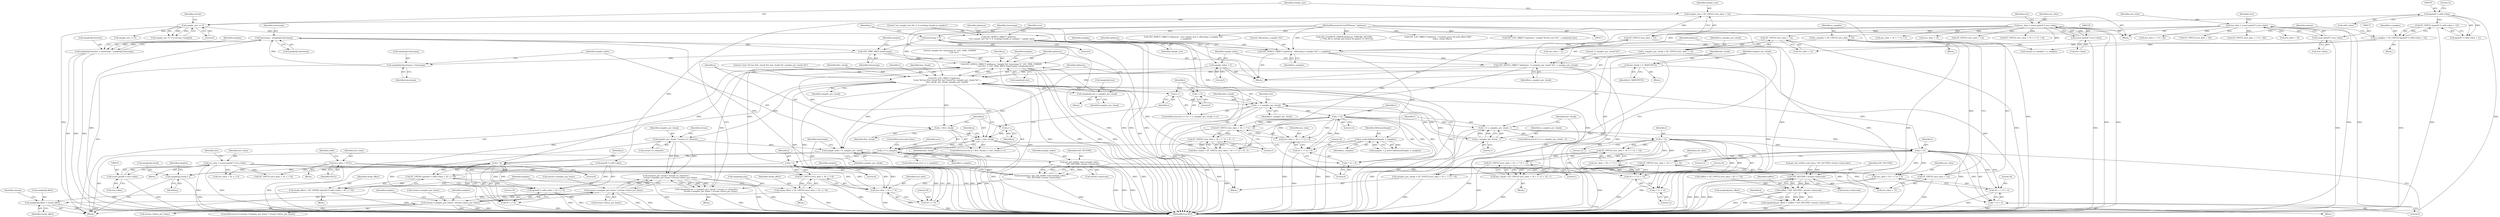 digraph "0_gstreamer_bdc20b9baf13564d9a061343416395f8f9a92b53@array" {
"1000944" [label="(Call,timestamp - samples[j].timestamp)"];
"1000930" [label="(Call,timestamp = gst_util_uint64_scale (sample_index,\n            GST_SECOND, stream->timescale))"];
"1000932" [label="(Call,gst_util_uint64_scale (sample_index,\n            GST_SECOND, stream->timescale))"];
"1000927" [label="(Call,sample_index += samples_per_chunk)"];
"1000888" [label="(Call,samples_per_chunk * stream->n_channels)"];
"1000806" [label="(Call,GST_LOG_OBJECT (qtdemux,\n          \"entry %d has first_chunk %d, last_chunk %d, samples_per_chunk %d\", i,\n          first_chunk, last_chunk, samples_per_chunk))"];
"1000731" [label="(Call,GST_DEBUG_OBJECT (qtdemux, \"n_samples_per_chunk %d\", n_samples_per_chunk))"];
"1000711" [label="(Call,GST_DEBUG_OBJECT (qtdemux, \"allocating n_samples %d\", n_samples))"];
"1000681" [label="(Call,GST_DEBUG_OBJECT (qtdemux,\n        \"stsz sample_size %d != 0, treating chunks as samples\", sample_size))"];
"1000118" [label="(MethodParameterIn,GstQTDemux * qtdemux)"];
"1000226" [label="(Call,sample_size == 0)"];
"1000218" [label="(Call,sample_size = QT_UINT32 (stsz_data + 12))"];
"1000220" [label="(Call,QT_UINT32 (stsz_data + 12))"];
"1000168" [label="(Call,stsz_data = (const guint8 *) stsz->data)"];
"1000170" [label="(Call,(const guint8 *) stsz->data)"];
"1000696" [label="(Call,n_samples = QT_UINT32 ((guint8 *) co64->data + 12))"];
"1000698" [label="(Call,QT_UINT32 ((guint8 *) co64->data + 12))"];
"1000700" [label="(Call,(guint8 *) co64->data)"];
"1000688" [label="(Call,n_samples = QT_UINT32 (stco_data + 12))"];
"1000690" [label="(Call,QT_UINT32 (stco_data + 12))"];
"1000188" [label="(Call,stco_data = (const guint8 *) stco->data)"];
"1000190" [label="(Call,(const guint8 *) stco->data)"];
"1000197" [label="(Call,stco_data = NULL)"];
"1000725" [label="(Call,n_samples_per_chunk = QT_UINT32 (stsc_data + 12))"];
"1000727" [label="(Call,QT_UINT32 (stsc_data + 12))"];
"1000153" [label="(Call,stsc_data = (const guint8 *) stsc->data)"];
"1000155" [label="(Call,(const guint8 *) stsc->data)"];
"1000909" [label="(Call,GST_DEBUG_OBJECT (qtdemux, \"sample %d: timestamp %\" GST_TIME_FORMAT\n            \", size %u\", j, GST_TIME_ARGS (timestamp), samples[j].size))"];
"1000855" [label="(Call,j * 8)"];
"1000825" [label="(Call,j >= n_samples)"];
"1000817" [label="(Call,j < last_chunk)"];
"1000814" [label="(Call,j = first_chunk)"];
"1000820" [label="(Call,j++)"];
"1000717" [label="(Call,g_new0 (QtDemuxSample, n_samples))"];
"1000839" [label="(Call,j * 4)"];
"1000913" [label="(Call,GST_TIME_ARGS (timestamp))"];
"1000738" [label="(Call,timestamp = 0)"];
"1000944" [label="(Call,timestamp - samples[j].timestamp)"];
"1000920" [label="(Call,samples[j].timestamp = timestamp)"];
"1000881" [label="(Call,samples[j].size = (samples_per_chunk * stream->n_channels) /\n              stream->samples_per_frame * stream->bytes_per_frame)"];
"1000887" [label="(Call,(samples_per_chunk * stream->n_channels) /\n              stream->samples_per_frame * stream->bytes_per_frame)"];
"1000893" [label="(Call,stream->samples_per_frame * stream->bytes_per_frame)"];
"1000873" [label="(Call,stream->samples_per_frame * stream->bytes_per_frame)"];
"1000902" [label="(Call,samples[j].size = samples_per_chunk)"];
"1000802" [label="(Call,i * 12)"];
"1000789" [label="(Call,i * 12)"];
"1000769" [label="(Call,i == n_samples_per_chunk - 1)"];
"1000763" [label="(Call,i * 12)"];
"1000745" [label="(Call,i < n_samples_per_chunk)"];
"1000748" [label="(Call,i++)"];
"1000742" [label="(Call,i = 0)"];
"1000771" [label="(Call,n_samples_per_chunk - 1)"];
"1000754" [label="(Call,first_chunk = QT_UINT32 (stsc_data + 16 + i * 12 + 0) - 1)"];
"1000756" [label="(Call,QT_UINT32 (stsc_data + 16 + i * 12 + 0) - 1)"];
"1000757" [label="(Call,QT_UINT32 (stsc_data + 16 + i * 12 + 0))"];
"1000780" [label="(Call,last_chunk = QT_UINT32 (stsc_data + 16 + i * 12 + 12) - 1)"];
"1000782" [label="(Call,QT_UINT32 (stsc_data + 16 + i * 12 + 12) - 1)"];
"1000783" [label="(Call,QT_UINT32 (stsc_data + 16 + i * 12 + 12))"];
"1000775" [label="(Call,last_chunk = G_MAXUINT32)"];
"1000794" [label="(Call,samples_per_chunk = QT_UINT32 (stsc_data + 16 + i * 12 + 4))"];
"1000796" [label="(Call,QT_UINT32 (stsc_data + 16 + i * 12 + 4))"];
"1000735" [label="(Call,sample_index = 0)"];
"1000758" [label="(Call,stsc_data + 16 + i * 12 + 0)"];
"1000760" [label="(Call,16 + i * 12 + 0)"];
"1000762" [label="(Call,i * 12 + 0)"];
"1000784" [label="(Call,stsc_data + 16 + i * 12 + 12)"];
"1000786" [label="(Call,16 + i * 12 + 12)"];
"1000788" [label="(Call,i * 12 + 12)"];
"1000797" [label="(Call,stsc_data + 16 + i * 12 + 4)"];
"1000799" [label="(Call,16 + i * 12 + 4)"];
"1000801" [label="(Call,i * 12 + 4)"];
"1000834" [label="(Call,QT_UINT32 (stco_data + 16 + j * 4))"];
"1000832" [label="(Call,chunk_offset = QT_UINT32 (stco_data + 16 + j * 4))"];
"1000865" [label="(Call,samples[j].offset = chunk_offset)"];
"1000835" [label="(Call,stco_data + 16 + j * 4)"];
"1000837" [label="(Call,16 + j * 4)"];
"1000858" [label="(Call,samples[j].chunk = j)"];
"1000846" [label="(Call,QT_UINT64 ((guint8 *) co64->data + 16 + j * 8))"];
"1000844" [label="(Call,chunk_offset = QT_UINT64 ((guint8 *) co64->data + 16 + j * 8))"];
"1000847" [label="(Call,(guint8 *) co64->data + 16 + j * 8)"];
"1000853" [label="(Call,16 + j * 8)"];
"1000938" [label="(Call,samples[j].duration = timestamp - samples[j].timestamp)"];
"1001049" [label="(Call,GST_SECOND / stream->timescale)"];
"1001047" [label="(Call,soffset * GST_SECOND / stream->timescale)"];
"1001041" [label="(Call,samples[j].pts_offset = soffset * GST_SECOND / stream->timescale)"];
"1000779" [label="(Block,)"];
"1000192" [label="(Call,stco->data)"];
"1000754" [label="(Call,first_chunk = QT_UINT32 (stsc_data + 16 + i * 12 + 0) - 1)"];
"1000172" [label="(Call,stsz->data)"];
"1000848" [label="(Call,(guint8 *) co64->data)"];
"1000742" [label="(Call,i = 0)"];
"1000871" [label="(Identifier,chunk_offset)"];
"1000187" [label="(Block,)"];
"1000780" [label="(Call,last_chunk = QT_UINT32 (stsc_data + 16 + i * 12 + 12) - 1)"];
"1000681" [label="(Call,GST_DEBUG_OBJECT (qtdemux,\n        \"stsz sample_size %d != 0, treating chunks as samples\", sample_size))"];
"1000913" [label="(Call,GST_TIME_ARGS (timestamp))"];
"1000705" [label="(Literal,12)"];
"1000269" [label="(Call,sample_size == 0)"];
"1000697" [label="(Identifier,n_samples)"];
"1000732" [label="(Identifier,qtdemux)"];
"1000728" [label="(Call,stsc_data + 12)"];
"1000782" [label="(Call,QT_UINT32 (stsc_data + 16 + i * 12 + 12) - 1)"];
"1000801" [label="(Call,i * 12 + 4)"];
"1001012" [label="(Call,soffset = QT_UINT32 (ctts_data + 20 + i * 8))"];
"1000944" [label="(Call,timestamp - samples[j].timestamp)"];
"1000890" [label="(Call,stream->n_channels)"];
"1000857" [label="(Literal,8)"];
"1000828" [label="(ControlStructure,goto done;)"];
"1001040" [label="(Block,)"];
"1000806" [label="(Call,GST_LOG_OBJECT (qtdemux,\n          \"entry %d has first_chunk %d, last_chunk %d, samples_per_chunk %d\", i,\n          first_chunk, last_chunk, samples_per_chunk))"];
"1000750" [label="(Block,)"];
"1000897" [label="(Call,stream->bytes_per_frame)"];
"1000873" [label="(Call,stream->samples_per_frame * stream->bytes_per_frame)"];
"1001050" [label="(Identifier,GST_SECOND)"];
"1000208" [label="(Identifier,stts)"];
"1000202" [label="(Identifier,co64)"];
"1000832" [label="(Call,chunk_offset = QT_UINT32 (stco_data + 16 + j * 4))"];
"1000239" [label="(Call,GST_DEBUG_OBJECT (qtdemux, \"stsz sample_size 0, allocating n_samples %d\",\n        n_samples))"];
"1000168" [label="(Call,stsz_data = (const guint8 *) stsz->data)"];
"1000858" [label="(Call,samples[j].chunk = j)"];
"1000847" [label="(Call,(guint8 *) co64->data + 16 + j * 8)"];
"1000745" [label="(Call,i < n_samples_per_chunk)"];
"1000809" [label="(Identifier,i)"];
"1000711" [label="(Call,GST_DEBUG_OBJECT (qtdemux, \"allocating n_samples %d\", n_samples))"];
"1000758" [label="(Call,stsc_data + 16 + i * 12 + 0)"];
"1000910" [label="(Identifier,qtdemux)"];
"1000740" [label="(Literal,0)"];
"1000861" [label="(Identifier,samples)"];
"1000939" [label="(Call,samples[j].duration)"];
"1000714" [label="(Identifier,n_samples)"];
"1000702" [label="(Call,co64->data)"];
"1000689" [label="(Identifier,n_samples)"];
"1000176" [label="(Identifier,stco)"];
"1000838" [label="(Literal,16)"];
"1000855" [label="(Call,j * 8)"];
"1000836" [label="(Identifier,stco_data)"];
"1000774" [label="(Block,)"];
"1000220" [label="(Call,QT_UINT32 (stsz_data + 12))"];
"1000726" [label="(Identifier,n_samples_per_chunk)"];
"1001059" [label="(Call,GST_ELEMENT_ERROR (qtdemux, STREAM, DECODE,\n        (_(\"This file is corrupt and cannot be played.\")), (NULL)))"];
"1000196" [label="(Block,)"];
"1000926" [label="(Identifier,timestamp)"];
"1000877" [label="(Call,stream->bytes_per_frame)"];
"1000746" [label="(Identifier,i)"];
"1000336" [label="(Call,stsc_data + 16 + i * 12 + 0)"];
"1000834" [label="(Call,QT_UINT32 (stco_data + 16 + j * 4))"];
"1000902" [label="(Call,samples[j].size = samples_per_chunk)"];
"1000434" [label="(Call,GST_LOG_OBJECT (qtdemux, \"Creating entry %d with offset %lld\",\n              index, chunk_offset))"];
"1000313" [label="(Call,stsc_data + 12)"];
"1000199" [label="(Identifier,NULL)"];
"1000762" [label="(Call,i * 12 + 0)"];
"1000818" [label="(Identifier,j)"];
"1000735" [label="(Call,sample_index = 0)"];
"1000761" [label="(Literal,16)"];
"1000908" [label="(Identifier,samples_per_chunk)"];
"1000400" [label="(Call,QT_UINT32 (stco_data + 16 + j * 4))"];
"1000190" [label="(Call,(const guint8 *) stco->data)"];
"1000755" [label="(Identifier,first_chunk)"];
"1000718" [label="(Identifier,QtDemuxSample)"];
"1000749" [label="(Identifier,i)"];
"1000912" [label="(Identifier,j)"];
"1000785" [label="(Identifier,stsc_data)"];
"1001047" [label="(Call,soffset * GST_SECOND / stream->timescale)"];
"1000748" [label="(Call,i++)"];
"1000197" [label="(Call,stco_data = NULL)"];
"1000923" [label="(Identifier,samples)"];
"1000700" [label="(Call,(guint8 *) co64->data)"];
"1000945" [label="(Identifier,timestamp)"];
"1000706" [label="(Call,stream->n_samples = n_samples)"];
"1000771" [label="(Call,n_samples_per_chunk - 1)"];
"1000118" [label="(MethodParameterIn,GstQTDemux * qtdemux)"];
"1000279" [label="(Call,stsz_data + i * 4 + 20)"];
"1000901" [label="(Block,)"];
"1000932" [label="(Call,gst_util_uint64_scale (sample_index,\n            GST_SECOND, stream->timescale))"];
"1000312" [label="(Call,QT_UINT32 (stsc_data + 12))"];
"1000235" [label="(Call,QT_UINT32 (stsz_data + 16))"];
"1000920" [label="(Call,samples[j].timestamp = timestamp)"];
"1000278" [label="(Call,QT_UINT32 (stsz_data + i * 4 + 20))"];
"1000866" [label="(Call,samples[j].offset)"];
"1000579" [label="(Call,gst_util_uint64_scale (time, GST_SECOND, stream->timescale))"];
"1001048" [label="(Identifier,soffset)"];
"1000813" [label="(ControlStructure,for (j = first_chunk; j < last_chunk; j++))"];
"1000935" [label="(Call,stream->timescale)"];
"1000933" [label="(Identifier,sample_index)"];
"1000783" [label="(Call,QT_UINT32 (stsc_data + 16 + i * 12 + 12))"];
"1000767" [label="(Literal,1)"];
"1000903" [label="(Call,samples[j].size)"];
"1000230" [label="(Identifier,stream)"];
"1000853" [label="(Call,16 + j * 8)"];
"1000821" [label="(Identifier,j)"];
"1000844" [label="(Call,chunk_offset = QT_UINT64 ((guint8 *) co64->data + 16 + j * 8))"];
"1000784" [label="(Call,stsc_data + 16 + i * 12 + 12)"];
"1000881" [label="(Call,samples[j].size = (samples_per_chunk * stream->n_channels) /\n              stream->samples_per_frame * stream->bytes_per_frame)"];
"1000756" [label="(Call,QT_UINT32 (stsc_data + 16 + i * 12 + 0) - 1)"];
"1000811" [label="(Identifier,last_chunk)"];
"1000769" [label="(Call,i == n_samples_per_chunk - 1)"];
"1000696" [label="(Call,n_samples = QT_UINT32 ((guint8 *) co64->data + 12))"];
"1000690" [label="(Call,QT_UINT32 (stco_data + 12))"];
"1000831" [label="(Block,)"];
"1000699" [label="(Call,(guint8 *) co64->data + 12)"];
"1000716" [label="(Identifier,samples)"];
"1000764" [label="(Identifier,i)"];
"1000736" [label="(Identifier,sample_index)"];
"1000773" [label="(Literal,1)"];
"1000796" [label="(Call,QT_UINT32 (stsc_data + 16 + i * 12 + 4))"];
"1000765" [label="(Literal,12)"];
"1000814" [label="(Call,j = first_chunk)"];
"1000777" [label="(Identifier,G_MAXUINT32)"];
"1000875" [label="(Identifier,stream)"];
"1000808" [label="(Literal,\"entry %d has first_chunk %d, last_chunk %d, samples_per_chunk %d\")"];
"1000895" [label="(Identifier,stream)"];
"1000843" [label="(Block,)"];
"1000854" [label="(Literal,16)"];
"1000841" [label="(Literal,4)"];
"1000218" [label="(Call,sample_size = QT_UINT32 (stsz_data + 12))"];
"1000731" [label="(Call,GST_DEBUG_OBJECT (qtdemux, \"n_samples_per_chunk %d\", n_samples_per_chunk))"];
"1000221" [label="(Call,stsz_data + 12)"];
"1000169" [label="(Identifier,stsz_data)"];
"1000840" [label="(Identifier,j)"];
"1000791" [label="(Literal,12)"];
"1000805" [label="(Literal,4)"];
"1000846" [label="(Call,QT_UINT64 ((guint8 *) co64->data + 16 + j * 8))"];
"1000763" [label="(Call,i * 12)"];
"1000708" [label="(Identifier,stream)"];
"1000691" [label="(Call,stco_data + 12)"];
"1000911" [label="(Literal,\"sample %d: timestamp %\" GST_TIME_FORMAT\n            \", size %u\")"];
"1000820" [label="(Call,j++)"];
"1000803" [label="(Identifier,i)"];
"1000790" [label="(Identifier,i)"];
"1000733" [label="(Literal,\"n_samples_per_chunk %d\")"];
"1000768" [label="(ControlStructure,if (i == n_samples_per_chunk - 1))"];
"1000810" [label="(Identifier,first_chunk)"];
"1000938" [label="(Call,samples[j].duration = timestamp - samples[j].timestamp)"];
"1000931" [label="(Identifier,timestamp)"];
"1000830" [label="(Identifier,stco)"];
"1000884" [label="(Identifier,samples)"];
"1000760" [label="(Call,16 + i * 12 + 0)"];
"1000795" [label="(Identifier,samples_per_chunk)"];
"1000737" [label="(Literal,0)"];
"1000868" [label="(Identifier,samples)"];
"1000219" [label="(Identifier,sample_size)"];
"1000734" [label="(Identifier,n_samples_per_chunk)"];
"1000915" [label="(Call,samples[j].size)"];
"1000819" [label="(Identifier,last_chunk)"];
"1000802" [label="(Call,i * 12)"];
"1000747" [label="(Identifier,n_samples_per_chunk)"];
"1000845" [label="(Identifier,chunk_offset)"];
"1000946" [label="(Call,samples[j].timestamp)"];
"1000888" [label="(Call,samples_per_chunk * stream->n_channels)"];
"1000155" [label="(Call,(const guint8 *) stsc->data)"];
"1000824" [label="(ControlStructure,if (j >= n_samples))"];
"1000825" [label="(Call,j >= n_samples)"];
"1000799" [label="(Call,16 + i * 12 + 4)"];
"1000712" [label="(Identifier,qtdemux)"];
"1000684" [label="(Identifier,sample_size)"];
"1000887" [label="(Call,(samples_per_chunk * stream->n_channels) /\n              stream->samples_per_frame * stream->bytes_per_frame)"];
"1000725" [label="(Call,n_samples_per_chunk = QT_UINT32 (stsc_data + 12))"];
"1000695" [label="(Block,)"];
"1000929" [label="(Identifier,samples_per_chunk)"];
"1000788" [label="(Call,i * 12 + 12)"];
"1000793" [label="(Literal,1)"];
"1000800" [label="(Literal,16)"];
"1000930" [label="(Call,timestamp = gst_util_uint64_scale (sample_index,\n            GST_SECOND, stream->timescale))"];
"1000941" [label="(Identifier,samples)"];
"1000882" [label="(Call,samples[j].size)"];
"1000822" [label="(Block,)"];
"1000170" [label="(Call,(const guint8 *) stsz->data)"];
"1000157" [label="(Call,stsc->data)"];
"1000792" [label="(Literal,12)"];
"1000928" [label="(Identifier,sample_index)"];
"1000914" [label="(Identifier,timestamp)"];
"1000859" [label="(Call,samples[j].chunk)"];
"1000812" [label="(Identifier,samples_per_chunk)"];
"1000294" [label="(Call,GST_LOG_OBJECT (qtdemux, \"sample %d has size %d\", i, samples[i].size))"];
"1000686" [label="(Identifier,stco)"];
"1000816" [label="(Identifier,first_chunk)"];
"1000787" [label="(Literal,16)"];
"1000688" [label="(Call,n_samples = QT_UINT32 (stco_data + 12))"];
"1000717" [label="(Call,g_new0 (QtDemuxSample, n_samples))"];
"1000698" [label="(Call,QT_UINT32 ((guint8 *) co64->data + 12))"];
"1000236" [label="(Call,stsz_data + 16)"];
"1000154" [label="(Identifier,stsc_data)"];
"1000225" [label="(Call,sample_size == 0 || stream->sampled)"];
"1000744" [label="(Literal,0)"];
"1000815" [label="(Identifier,j)"];
"1001049" [label="(Call,GST_SECOND / stream->timescale)"];
"1000880" [label="(Block,)"];
"1000789" [label="(Call,i * 12)"];
"1001051" [label="(Call,stream->timescale)"];
"1000757" [label="(Call,QT_UINT32 (stsc_data + 16 + i * 12 + 0))"];
"1000198" [label="(Identifier,stco_data)"];
"1000727" [label="(Call,QT_UINT32 (stsc_data + 12))"];
"1000759" [label="(Identifier,stsc_data)"];
"1000163" [label="(Identifier,stsz)"];
"1000683" [label="(Literal,\"stsz sample_size %d != 0, treating chunks as samples\")"];
"1000827" [label="(Identifier,n_samples)"];
"1000864" [label="(Identifier,j)"];
"1000927" [label="(Call,sample_index += samples_per_chunk)"];
"1000770" [label="(Identifier,i)"];
"1000835" [label="(Call,stco_data + 16 + j * 4)"];
"1000909" [label="(Call,GST_DEBUG_OBJECT (qtdemux, \"sample %d: timestamp %\" GST_TIME_FORMAT\n            \", size %u\", j, GST_TIME_ARGS (timestamp), samples[j].size))"];
"1000227" [label="(Identifier,sample_size)"];
"1000713" [label="(Literal,\"allocating n_samples %d\")"];
"1000775" [label="(Call,last_chunk = G_MAXUINT32)"];
"1000738" [label="(Call,timestamp = 0)"];
"1000893" [label="(Call,stream->samples_per_frame * stream->bytes_per_frame)"];
"1000401" [label="(Call,stco_data + 16 + j * 4)"];
"1000776" [label="(Identifier,last_chunk)"];
"1000954" [label="(Identifier,samples)"];
"1000833" [label="(Identifier,chunk_offset)"];
"1000865" [label="(Call,samples[j].offset = chunk_offset)"];
"1000682" [label="(Identifier,qtdemux)"];
"1000766" [label="(Literal,0)"];
"1000743" [label="(Identifier,i)"];
"1001068" [label="(MethodReturn,RET)"];
"1000817" [label="(Call,j < last_chunk)"];
"1000786" [label="(Call,16 + i * 12 + 12)"];
"1000797" [label="(Call,stsc_data + 16 + i * 12 + 4)"];
"1000807" [label="(Identifier,qtdemux)"];
"1000874" [label="(Call,stream->samples_per_frame)"];
"1000934" [label="(Identifier,GST_SECOND)"];
"1000839" [label="(Call,j * 4)"];
"1000917" [label="(Identifier,samples)"];
"1000226" [label="(Call,sample_size == 0)"];
"1000680" [label="(Block,)"];
"1000188" [label="(Call,stco_data = (const guint8 *) stco->data)"];
"1000715" [label="(Call,samples = g_new0 (QtDemuxSample, n_samples))"];
"1000798" [label="(Identifier,stsc_data)"];
"1000687" [label="(Block,)"];
"1000794" [label="(Call,samples_per_chunk = QT_UINT32 (stsc_data + 16 + i * 12 + 4))"];
"1001042" [label="(Call,samples[j].pts_offset)"];
"1000741" [label="(ControlStructure,for (i = 0; i < n_samples_per_chunk; i++))"];
"1000894" [label="(Call,stream->samples_per_frame)"];
"1000121" [label="(Block,)"];
"1000189" [label="(Identifier,stco_data)"];
"1000153" [label="(Call,stsc_data = (const guint8 *) stsc->data)"];
"1000781" [label="(Identifier,last_chunk)"];
"1000960" [label="(Identifier,ctts)"];
"1000335" [label="(Call,QT_UINT32 (stsc_data + 16 + i * 12 + 0))"];
"1001037" [label="(Identifier,k)"];
"1000872" [label="(ControlStructure,if (stream->samples_per_frame * stream->bytes_per_frame))"];
"1001041" [label="(Call,samples[j].pts_offset = soffset * GST_SECOND / stream->timescale)"];
"1000889" [label="(Identifier,samples_per_chunk)"];
"1000739" [label="(Identifier,timestamp)"];
"1000826" [label="(Identifier,j)"];
"1000837" [label="(Call,16 + j * 4)"];
"1000804" [label="(Literal,12)"];
"1000856" [label="(Identifier,j)"];
"1000719" [label="(Identifier,n_samples)"];
"1000772" [label="(Identifier,n_samples_per_chunk)"];
"1000921" [label="(Call,samples[j].timestamp)"];
"1000905" [label="(Identifier,samples)"];
"1000228" [label="(Literal,0)"];
"1000944" -> "1000938"  [label="AST: "];
"1000944" -> "1000946"  [label="CFG: "];
"1000945" -> "1000944"  [label="AST: "];
"1000946" -> "1000944"  [label="AST: "];
"1000938" -> "1000944"  [label="CFG: "];
"1000944" -> "1001068"  [label="DDG: "];
"1000944" -> "1001068"  [label="DDG: "];
"1000944" -> "1000913"  [label="DDG: "];
"1000944" -> "1000938"  [label="DDG: "];
"1000944" -> "1000938"  [label="DDG: "];
"1000930" -> "1000944"  [label="DDG: "];
"1000920" -> "1000944"  [label="DDG: "];
"1000930" -> "1000822"  [label="AST: "];
"1000930" -> "1000932"  [label="CFG: "];
"1000931" -> "1000930"  [label="AST: "];
"1000932" -> "1000930"  [label="AST: "];
"1000941" -> "1000930"  [label="CFG: "];
"1000930" -> "1001068"  [label="DDG: "];
"1000932" -> "1000930"  [label="DDG: "];
"1000932" -> "1000930"  [label="DDG: "];
"1000932" -> "1000930"  [label="DDG: "];
"1000932" -> "1000935"  [label="CFG: "];
"1000933" -> "1000932"  [label="AST: "];
"1000934" -> "1000932"  [label="AST: "];
"1000935" -> "1000932"  [label="AST: "];
"1000932" -> "1001068"  [label="DDG: "];
"1000932" -> "1001068"  [label="DDG: "];
"1000932" -> "1001068"  [label="DDG: "];
"1000932" -> "1000927"  [label="DDG: "];
"1000927" -> "1000932"  [label="DDG: "];
"1000932" -> "1001049"  [label="DDG: "];
"1000932" -> "1001049"  [label="DDG: "];
"1000927" -> "1000822"  [label="AST: "];
"1000927" -> "1000929"  [label="CFG: "];
"1000928" -> "1000927"  [label="AST: "];
"1000929" -> "1000927"  [label="AST: "];
"1000931" -> "1000927"  [label="CFG: "];
"1000927" -> "1001068"  [label="DDG: "];
"1000888" -> "1000927"  [label="DDG: "];
"1000806" -> "1000927"  [label="DDG: "];
"1000735" -> "1000927"  [label="DDG: "];
"1000888" -> "1000887"  [label="AST: "];
"1000888" -> "1000890"  [label="CFG: "];
"1000889" -> "1000888"  [label="AST: "];
"1000890" -> "1000888"  [label="AST: "];
"1000895" -> "1000888"  [label="CFG: "];
"1000888" -> "1001068"  [label="DDG: "];
"1000888" -> "1000887"  [label="DDG: "];
"1000888" -> "1000887"  [label="DDG: "];
"1000806" -> "1000888"  [label="DDG: "];
"1000806" -> "1000750"  [label="AST: "];
"1000806" -> "1000812"  [label="CFG: "];
"1000807" -> "1000806"  [label="AST: "];
"1000808" -> "1000806"  [label="AST: "];
"1000809" -> "1000806"  [label="AST: "];
"1000810" -> "1000806"  [label="AST: "];
"1000811" -> "1000806"  [label="AST: "];
"1000812" -> "1000806"  [label="AST: "];
"1000815" -> "1000806"  [label="CFG: "];
"1000806" -> "1001068"  [label="DDG: "];
"1000806" -> "1001068"  [label="DDG: "];
"1000806" -> "1001068"  [label="DDG: "];
"1000806" -> "1001068"  [label="DDG: "];
"1000806" -> "1000748"  [label="DDG: "];
"1000731" -> "1000806"  [label="DDG: "];
"1000909" -> "1000806"  [label="DDG: "];
"1000118" -> "1000806"  [label="DDG: "];
"1000802" -> "1000806"  [label="DDG: "];
"1000754" -> "1000806"  [label="DDG: "];
"1000780" -> "1000806"  [label="DDG: "];
"1000775" -> "1000806"  [label="DDG: "];
"1000794" -> "1000806"  [label="DDG: "];
"1000806" -> "1000814"  [label="DDG: "];
"1000806" -> "1000817"  [label="DDG: "];
"1000806" -> "1000902"  [label="DDG: "];
"1000806" -> "1000909"  [label="DDG: "];
"1000731" -> "1000680"  [label="AST: "];
"1000731" -> "1000734"  [label="CFG: "];
"1000732" -> "1000731"  [label="AST: "];
"1000733" -> "1000731"  [label="AST: "];
"1000734" -> "1000731"  [label="AST: "];
"1000736" -> "1000731"  [label="CFG: "];
"1000731" -> "1001068"  [label="DDG: "];
"1000731" -> "1001068"  [label="DDG: "];
"1000711" -> "1000731"  [label="DDG: "];
"1000118" -> "1000731"  [label="DDG: "];
"1000725" -> "1000731"  [label="DDG: "];
"1000731" -> "1000745"  [label="DDG: "];
"1000711" -> "1000680"  [label="AST: "];
"1000711" -> "1000714"  [label="CFG: "];
"1000712" -> "1000711"  [label="AST: "];
"1000713" -> "1000711"  [label="AST: "];
"1000714" -> "1000711"  [label="AST: "];
"1000716" -> "1000711"  [label="CFG: "];
"1000711" -> "1001068"  [label="DDG: "];
"1000681" -> "1000711"  [label="DDG: "];
"1000118" -> "1000711"  [label="DDG: "];
"1000696" -> "1000711"  [label="DDG: "];
"1000688" -> "1000711"  [label="DDG: "];
"1000711" -> "1000717"  [label="DDG: "];
"1000681" -> "1000680"  [label="AST: "];
"1000681" -> "1000684"  [label="CFG: "];
"1000682" -> "1000681"  [label="AST: "];
"1000683" -> "1000681"  [label="AST: "];
"1000684" -> "1000681"  [label="AST: "];
"1000686" -> "1000681"  [label="CFG: "];
"1000681" -> "1001068"  [label="DDG: "];
"1000681" -> "1001068"  [label="DDG: "];
"1000118" -> "1000681"  [label="DDG: "];
"1000226" -> "1000681"  [label="DDG: "];
"1000118" -> "1000117"  [label="AST: "];
"1000118" -> "1001068"  [label="DDG: "];
"1000118" -> "1000239"  [label="DDG: "];
"1000118" -> "1000294"  [label="DDG: "];
"1000118" -> "1000434"  [label="DDG: "];
"1000118" -> "1000909"  [label="DDG: "];
"1000118" -> "1001059"  [label="DDG: "];
"1000226" -> "1000225"  [label="AST: "];
"1000226" -> "1000228"  [label="CFG: "];
"1000227" -> "1000226"  [label="AST: "];
"1000228" -> "1000226"  [label="AST: "];
"1000230" -> "1000226"  [label="CFG: "];
"1000225" -> "1000226"  [label="CFG: "];
"1000226" -> "1001068"  [label="DDG: "];
"1000226" -> "1000225"  [label="DDG: "];
"1000226" -> "1000225"  [label="DDG: "];
"1000218" -> "1000226"  [label="DDG: "];
"1000226" -> "1000269"  [label="DDG: "];
"1000218" -> "1000121"  [label="AST: "];
"1000218" -> "1000220"  [label="CFG: "];
"1000219" -> "1000218"  [label="AST: "];
"1000220" -> "1000218"  [label="AST: "];
"1000227" -> "1000218"  [label="CFG: "];
"1000218" -> "1001068"  [label="DDG: "];
"1000220" -> "1000218"  [label="DDG: "];
"1000220" -> "1000221"  [label="CFG: "];
"1000221" -> "1000220"  [label="AST: "];
"1000220" -> "1001068"  [label="DDG: "];
"1000168" -> "1000220"  [label="DDG: "];
"1000168" -> "1000121"  [label="AST: "];
"1000168" -> "1000170"  [label="CFG: "];
"1000169" -> "1000168"  [label="AST: "];
"1000170" -> "1000168"  [label="AST: "];
"1000176" -> "1000168"  [label="CFG: "];
"1000168" -> "1001068"  [label="DDG: "];
"1000168" -> "1001068"  [label="DDG: "];
"1000170" -> "1000168"  [label="DDG: "];
"1000168" -> "1000221"  [label="DDG: "];
"1000168" -> "1000235"  [label="DDG: "];
"1000168" -> "1000236"  [label="DDG: "];
"1000168" -> "1000278"  [label="DDG: "];
"1000168" -> "1000279"  [label="DDG: "];
"1000170" -> "1000172"  [label="CFG: "];
"1000171" -> "1000170"  [label="AST: "];
"1000172" -> "1000170"  [label="AST: "];
"1000170" -> "1001068"  [label="DDG: "];
"1000696" -> "1000695"  [label="AST: "];
"1000696" -> "1000698"  [label="CFG: "];
"1000697" -> "1000696"  [label="AST: "];
"1000698" -> "1000696"  [label="AST: "];
"1000708" -> "1000696"  [label="CFG: "];
"1000696" -> "1001068"  [label="DDG: "];
"1000698" -> "1000696"  [label="DDG: "];
"1000696" -> "1000706"  [label="DDG: "];
"1000698" -> "1000699"  [label="CFG: "];
"1000699" -> "1000698"  [label="AST: "];
"1000698" -> "1001068"  [label="DDG: "];
"1000700" -> "1000698"  [label="DDG: "];
"1000700" -> "1000699"  [label="AST: "];
"1000700" -> "1000702"  [label="CFG: "];
"1000701" -> "1000700"  [label="AST: "];
"1000702" -> "1000700"  [label="AST: "];
"1000705" -> "1000700"  [label="CFG: "];
"1000700" -> "1001068"  [label="DDG: "];
"1000700" -> "1000699"  [label="DDG: "];
"1000700" -> "1000848"  [label="DDG: "];
"1000688" -> "1000687"  [label="AST: "];
"1000688" -> "1000690"  [label="CFG: "];
"1000689" -> "1000688"  [label="AST: "];
"1000690" -> "1000688"  [label="AST: "];
"1000708" -> "1000688"  [label="CFG: "];
"1000688" -> "1001068"  [label="DDG: "];
"1000690" -> "1000688"  [label="DDG: "];
"1000688" -> "1000706"  [label="DDG: "];
"1000690" -> "1000691"  [label="CFG: "];
"1000691" -> "1000690"  [label="AST: "];
"1000690" -> "1001068"  [label="DDG: "];
"1000188" -> "1000690"  [label="DDG: "];
"1000197" -> "1000690"  [label="DDG: "];
"1000188" -> "1000187"  [label="AST: "];
"1000188" -> "1000190"  [label="CFG: "];
"1000189" -> "1000188"  [label="AST: "];
"1000190" -> "1000188"  [label="AST: "];
"1000208" -> "1000188"  [label="CFG: "];
"1000188" -> "1001068"  [label="DDG: "];
"1000188" -> "1001068"  [label="DDG: "];
"1000190" -> "1000188"  [label="DDG: "];
"1000188" -> "1000400"  [label="DDG: "];
"1000188" -> "1000401"  [label="DDG: "];
"1000188" -> "1000691"  [label="DDG: "];
"1000188" -> "1000834"  [label="DDG: "];
"1000188" -> "1000835"  [label="DDG: "];
"1000190" -> "1000192"  [label="CFG: "];
"1000191" -> "1000190"  [label="AST: "];
"1000192" -> "1000190"  [label="AST: "];
"1000190" -> "1001068"  [label="DDG: "];
"1000197" -> "1000196"  [label="AST: "];
"1000197" -> "1000199"  [label="CFG: "];
"1000198" -> "1000197"  [label="AST: "];
"1000199" -> "1000197"  [label="AST: "];
"1000202" -> "1000197"  [label="CFG: "];
"1000197" -> "1001068"  [label="DDG: "];
"1000197" -> "1000400"  [label="DDG: "];
"1000197" -> "1000401"  [label="DDG: "];
"1000197" -> "1000691"  [label="DDG: "];
"1000197" -> "1000834"  [label="DDG: "];
"1000197" -> "1000835"  [label="DDG: "];
"1000725" -> "1000680"  [label="AST: "];
"1000725" -> "1000727"  [label="CFG: "];
"1000726" -> "1000725"  [label="AST: "];
"1000727" -> "1000725"  [label="AST: "];
"1000732" -> "1000725"  [label="CFG: "];
"1000725" -> "1001068"  [label="DDG: "];
"1000727" -> "1000725"  [label="DDG: "];
"1000727" -> "1000728"  [label="CFG: "];
"1000728" -> "1000727"  [label="AST: "];
"1000727" -> "1001068"  [label="DDG: "];
"1000153" -> "1000727"  [label="DDG: "];
"1000153" -> "1000121"  [label="AST: "];
"1000153" -> "1000155"  [label="CFG: "];
"1000154" -> "1000153"  [label="AST: "];
"1000155" -> "1000153"  [label="AST: "];
"1000163" -> "1000153"  [label="CFG: "];
"1000153" -> "1001068"  [label="DDG: "];
"1000153" -> "1001068"  [label="DDG: "];
"1000155" -> "1000153"  [label="DDG: "];
"1000153" -> "1000312"  [label="DDG: "];
"1000153" -> "1000313"  [label="DDG: "];
"1000153" -> "1000335"  [label="DDG: "];
"1000153" -> "1000336"  [label="DDG: "];
"1000153" -> "1000728"  [label="DDG: "];
"1000153" -> "1000757"  [label="DDG: "];
"1000153" -> "1000758"  [label="DDG: "];
"1000155" -> "1000157"  [label="CFG: "];
"1000156" -> "1000155"  [label="AST: "];
"1000157" -> "1000155"  [label="AST: "];
"1000155" -> "1001068"  [label="DDG: "];
"1000909" -> "1000822"  [label="AST: "];
"1000909" -> "1000915"  [label="CFG: "];
"1000910" -> "1000909"  [label="AST: "];
"1000911" -> "1000909"  [label="AST: "];
"1000912" -> "1000909"  [label="AST: "];
"1000913" -> "1000909"  [label="AST: "];
"1000915" -> "1000909"  [label="AST: "];
"1000923" -> "1000909"  [label="CFG: "];
"1000909" -> "1001068"  [label="DDG: "];
"1000909" -> "1001068"  [label="DDG: "];
"1000909" -> "1001068"  [label="DDG: "];
"1000909" -> "1001068"  [label="DDG: "];
"1000909" -> "1000820"  [label="DDG: "];
"1000855" -> "1000909"  [label="DDG: "];
"1000839" -> "1000909"  [label="DDG: "];
"1000913" -> "1000909"  [label="DDG: "];
"1000881" -> "1000909"  [label="DDG: "];
"1000902" -> "1000909"  [label="DDG: "];
"1000855" -> "1000853"  [label="AST: "];
"1000855" -> "1000857"  [label="CFG: "];
"1000856" -> "1000855"  [label="AST: "];
"1000857" -> "1000855"  [label="AST: "];
"1000853" -> "1000855"  [label="CFG: "];
"1000855" -> "1000846"  [label="DDG: "];
"1000855" -> "1000846"  [label="DDG: "];
"1000855" -> "1000847"  [label="DDG: "];
"1000855" -> "1000847"  [label="DDG: "];
"1000855" -> "1000853"  [label="DDG: "];
"1000855" -> "1000853"  [label="DDG: "];
"1000825" -> "1000855"  [label="DDG: "];
"1000855" -> "1000858"  [label="DDG: "];
"1000825" -> "1000824"  [label="AST: "];
"1000825" -> "1000827"  [label="CFG: "];
"1000826" -> "1000825"  [label="AST: "];
"1000827" -> "1000825"  [label="AST: "];
"1000828" -> "1000825"  [label="CFG: "];
"1000830" -> "1000825"  [label="CFG: "];
"1000825" -> "1001068"  [label="DDG: "];
"1000825" -> "1001068"  [label="DDG: "];
"1000825" -> "1001068"  [label="DDG: "];
"1000817" -> "1000825"  [label="DDG: "];
"1000717" -> "1000825"  [label="DDG: "];
"1000825" -> "1000839"  [label="DDG: "];
"1000817" -> "1000813"  [label="AST: "];
"1000817" -> "1000819"  [label="CFG: "];
"1000818" -> "1000817"  [label="AST: "];
"1000819" -> "1000817"  [label="AST: "];
"1000826" -> "1000817"  [label="CFG: "];
"1000749" -> "1000817"  [label="CFG: "];
"1000817" -> "1001068"  [label="DDG: "];
"1000817" -> "1001068"  [label="DDG: "];
"1000817" -> "1001068"  [label="DDG: "];
"1000814" -> "1000817"  [label="DDG: "];
"1000820" -> "1000817"  [label="DDG: "];
"1000814" -> "1000813"  [label="AST: "];
"1000814" -> "1000816"  [label="CFG: "];
"1000815" -> "1000814"  [label="AST: "];
"1000816" -> "1000814"  [label="AST: "];
"1000818" -> "1000814"  [label="CFG: "];
"1000814" -> "1001068"  [label="DDG: "];
"1000820" -> "1000813"  [label="AST: "];
"1000820" -> "1000821"  [label="CFG: "];
"1000821" -> "1000820"  [label="AST: "];
"1000818" -> "1000820"  [label="CFG: "];
"1000717" -> "1000715"  [label="AST: "];
"1000717" -> "1000719"  [label="CFG: "];
"1000718" -> "1000717"  [label="AST: "];
"1000719" -> "1000717"  [label="AST: "];
"1000715" -> "1000717"  [label="CFG: "];
"1000717" -> "1001068"  [label="DDG: "];
"1000717" -> "1001068"  [label="DDG: "];
"1000717" -> "1000715"  [label="DDG: "];
"1000717" -> "1000715"  [label="DDG: "];
"1000839" -> "1000837"  [label="AST: "];
"1000839" -> "1000841"  [label="CFG: "];
"1000840" -> "1000839"  [label="AST: "];
"1000841" -> "1000839"  [label="AST: "];
"1000837" -> "1000839"  [label="CFG: "];
"1000839" -> "1000834"  [label="DDG: "];
"1000839" -> "1000834"  [label="DDG: "];
"1000839" -> "1000835"  [label="DDG: "];
"1000839" -> "1000835"  [label="DDG: "];
"1000839" -> "1000837"  [label="DDG: "];
"1000839" -> "1000837"  [label="DDG: "];
"1000839" -> "1000858"  [label="DDG: "];
"1000913" -> "1000914"  [label="CFG: "];
"1000914" -> "1000913"  [label="AST: "];
"1000917" -> "1000913"  [label="CFG: "];
"1000738" -> "1000913"  [label="DDG: "];
"1000913" -> "1000920"  [label="DDG: "];
"1000738" -> "1000680"  [label="AST: "];
"1000738" -> "1000740"  [label="CFG: "];
"1000739" -> "1000738"  [label="AST: "];
"1000740" -> "1000738"  [label="AST: "];
"1000743" -> "1000738"  [label="CFG: "];
"1000738" -> "1001068"  [label="DDG: "];
"1000920" -> "1000822"  [label="AST: "];
"1000920" -> "1000926"  [label="CFG: "];
"1000921" -> "1000920"  [label="AST: "];
"1000926" -> "1000920"  [label="AST: "];
"1000928" -> "1000920"  [label="CFG: "];
"1000881" -> "1000880"  [label="AST: "];
"1000881" -> "1000887"  [label="CFG: "];
"1000882" -> "1000881"  [label="AST: "];
"1000887" -> "1000881"  [label="AST: "];
"1000910" -> "1000881"  [label="CFG: "];
"1000881" -> "1001068"  [label="DDG: "];
"1000887" -> "1000881"  [label="DDG: "];
"1000887" -> "1000881"  [label="DDG: "];
"1000887" -> "1000893"  [label="CFG: "];
"1000893" -> "1000887"  [label="AST: "];
"1000887" -> "1001068"  [label="DDG: "];
"1000887" -> "1001068"  [label="DDG: "];
"1000893" -> "1000887"  [label="DDG: "];
"1000893" -> "1000887"  [label="DDG: "];
"1000893" -> "1000897"  [label="CFG: "];
"1000894" -> "1000893"  [label="AST: "];
"1000897" -> "1000893"  [label="AST: "];
"1000893" -> "1001068"  [label="DDG: "];
"1000893" -> "1001068"  [label="DDG: "];
"1000893" -> "1000873"  [label="DDG: "];
"1000893" -> "1000873"  [label="DDG: "];
"1000873" -> "1000893"  [label="DDG: "];
"1000873" -> "1000893"  [label="DDG: "];
"1000873" -> "1000872"  [label="AST: "];
"1000873" -> "1000877"  [label="CFG: "];
"1000874" -> "1000873"  [label="AST: "];
"1000877" -> "1000873"  [label="AST: "];
"1000884" -> "1000873"  [label="CFG: "];
"1000905" -> "1000873"  [label="CFG: "];
"1000873" -> "1001068"  [label="DDG: "];
"1000873" -> "1001068"  [label="DDG: "];
"1000873" -> "1001068"  [label="DDG: "];
"1000902" -> "1000901"  [label="AST: "];
"1000902" -> "1000908"  [label="CFG: "];
"1000903" -> "1000902"  [label="AST: "];
"1000908" -> "1000902"  [label="AST: "];
"1000910" -> "1000902"  [label="CFG: "];
"1000802" -> "1000801"  [label="AST: "];
"1000802" -> "1000804"  [label="CFG: "];
"1000803" -> "1000802"  [label="AST: "];
"1000804" -> "1000802"  [label="AST: "];
"1000805" -> "1000802"  [label="CFG: "];
"1000802" -> "1000796"  [label="DDG: "];
"1000802" -> "1000796"  [label="DDG: "];
"1000802" -> "1000797"  [label="DDG: "];
"1000802" -> "1000797"  [label="DDG: "];
"1000802" -> "1000799"  [label="DDG: "];
"1000802" -> "1000799"  [label="DDG: "];
"1000802" -> "1000801"  [label="DDG: "];
"1000802" -> "1000801"  [label="DDG: "];
"1000789" -> "1000802"  [label="DDG: "];
"1000769" -> "1000802"  [label="DDG: "];
"1000789" -> "1000788"  [label="AST: "];
"1000789" -> "1000791"  [label="CFG: "];
"1000790" -> "1000789"  [label="AST: "];
"1000791" -> "1000789"  [label="AST: "];
"1000792" -> "1000789"  [label="CFG: "];
"1000789" -> "1000783"  [label="DDG: "];
"1000789" -> "1000783"  [label="DDG: "];
"1000789" -> "1000784"  [label="DDG: "];
"1000789" -> "1000784"  [label="DDG: "];
"1000789" -> "1000786"  [label="DDG: "];
"1000789" -> "1000786"  [label="DDG: "];
"1000789" -> "1000788"  [label="DDG: "];
"1000789" -> "1000788"  [label="DDG: "];
"1000769" -> "1000789"  [label="DDG: "];
"1000769" -> "1000768"  [label="AST: "];
"1000769" -> "1000771"  [label="CFG: "];
"1000770" -> "1000769"  [label="AST: "];
"1000771" -> "1000769"  [label="AST: "];
"1000776" -> "1000769"  [label="CFG: "];
"1000781" -> "1000769"  [label="CFG: "];
"1000769" -> "1001068"  [label="DDG: "];
"1000769" -> "1001068"  [label="DDG: "];
"1000763" -> "1000769"  [label="DDG: "];
"1000771" -> "1000769"  [label="DDG: "];
"1000771" -> "1000769"  [label="DDG: "];
"1000763" -> "1000762"  [label="AST: "];
"1000763" -> "1000765"  [label="CFG: "];
"1000764" -> "1000763"  [label="AST: "];
"1000765" -> "1000763"  [label="AST: "];
"1000766" -> "1000763"  [label="CFG: "];
"1000763" -> "1000757"  [label="DDG: "];
"1000763" -> "1000757"  [label="DDG: "];
"1000763" -> "1000758"  [label="DDG: "];
"1000763" -> "1000758"  [label="DDG: "];
"1000763" -> "1000760"  [label="DDG: "];
"1000763" -> "1000760"  [label="DDG: "];
"1000763" -> "1000762"  [label="DDG: "];
"1000763" -> "1000762"  [label="DDG: "];
"1000745" -> "1000763"  [label="DDG: "];
"1000745" -> "1000741"  [label="AST: "];
"1000745" -> "1000747"  [label="CFG: "];
"1000746" -> "1000745"  [label="AST: "];
"1000747" -> "1000745"  [label="AST: "];
"1000755" -> "1000745"  [label="CFG: "];
"1000960" -> "1000745"  [label="CFG: "];
"1000745" -> "1001068"  [label="DDG: "];
"1000745" -> "1001068"  [label="DDG: "];
"1000745" -> "1001068"  [label="DDG: "];
"1000748" -> "1000745"  [label="DDG: "];
"1000742" -> "1000745"  [label="DDG: "];
"1000771" -> "1000745"  [label="DDG: "];
"1000745" -> "1000771"  [label="DDG: "];
"1000748" -> "1000741"  [label="AST: "];
"1000748" -> "1000749"  [label="CFG: "];
"1000749" -> "1000748"  [label="AST: "];
"1000746" -> "1000748"  [label="CFG: "];
"1000742" -> "1000741"  [label="AST: "];
"1000742" -> "1000744"  [label="CFG: "];
"1000743" -> "1000742"  [label="AST: "];
"1000744" -> "1000742"  [label="AST: "];
"1000746" -> "1000742"  [label="CFG: "];
"1000771" -> "1000773"  [label="CFG: "];
"1000772" -> "1000771"  [label="AST: "];
"1000773" -> "1000771"  [label="AST: "];
"1000771" -> "1001068"  [label="DDG: "];
"1000754" -> "1000750"  [label="AST: "];
"1000754" -> "1000756"  [label="CFG: "];
"1000755" -> "1000754"  [label="AST: "];
"1000756" -> "1000754"  [label="AST: "];
"1000770" -> "1000754"  [label="CFG: "];
"1000754" -> "1001068"  [label="DDG: "];
"1000756" -> "1000754"  [label="DDG: "];
"1000756" -> "1000754"  [label="DDG: "];
"1000756" -> "1000767"  [label="CFG: "];
"1000757" -> "1000756"  [label="AST: "];
"1000767" -> "1000756"  [label="AST: "];
"1000756" -> "1001068"  [label="DDG: "];
"1000757" -> "1000756"  [label="DDG: "];
"1000757" -> "1000758"  [label="CFG: "];
"1000758" -> "1000757"  [label="AST: "];
"1000767" -> "1000757"  [label="CFG: "];
"1000757" -> "1001068"  [label="DDG: "];
"1000780" -> "1000779"  [label="AST: "];
"1000780" -> "1000782"  [label="CFG: "];
"1000781" -> "1000780"  [label="AST: "];
"1000782" -> "1000780"  [label="AST: "];
"1000795" -> "1000780"  [label="CFG: "];
"1000780" -> "1001068"  [label="DDG: "];
"1000782" -> "1000780"  [label="DDG: "];
"1000782" -> "1000780"  [label="DDG: "];
"1000782" -> "1000793"  [label="CFG: "];
"1000783" -> "1000782"  [label="AST: "];
"1000793" -> "1000782"  [label="AST: "];
"1000782" -> "1001068"  [label="DDG: "];
"1000783" -> "1000782"  [label="DDG: "];
"1000783" -> "1000784"  [label="CFG: "];
"1000784" -> "1000783"  [label="AST: "];
"1000793" -> "1000783"  [label="CFG: "];
"1000783" -> "1001068"  [label="DDG: "];
"1000775" -> "1000774"  [label="AST: "];
"1000775" -> "1000777"  [label="CFG: "];
"1000776" -> "1000775"  [label="AST: "];
"1000777" -> "1000775"  [label="AST: "];
"1000795" -> "1000775"  [label="CFG: "];
"1000775" -> "1001068"  [label="DDG: "];
"1000794" -> "1000750"  [label="AST: "];
"1000794" -> "1000796"  [label="CFG: "];
"1000795" -> "1000794"  [label="AST: "];
"1000796" -> "1000794"  [label="AST: "];
"1000807" -> "1000794"  [label="CFG: "];
"1000794" -> "1001068"  [label="DDG: "];
"1000796" -> "1000794"  [label="DDG: "];
"1000796" -> "1000797"  [label="CFG: "];
"1000797" -> "1000796"  [label="AST: "];
"1000796" -> "1001068"  [label="DDG: "];
"1000735" -> "1000680"  [label="AST: "];
"1000735" -> "1000737"  [label="CFG: "];
"1000736" -> "1000735"  [label="AST: "];
"1000737" -> "1000735"  [label="AST: "];
"1000739" -> "1000735"  [label="CFG: "];
"1000735" -> "1001068"  [label="DDG: "];
"1000758" -> "1000760"  [label="CFG: "];
"1000759" -> "1000758"  [label="AST: "];
"1000760" -> "1000758"  [label="AST: "];
"1000758" -> "1001068"  [label="DDG: "];
"1000760" -> "1000762"  [label="CFG: "];
"1000761" -> "1000760"  [label="AST: "];
"1000762" -> "1000760"  [label="AST: "];
"1000760" -> "1001068"  [label="DDG: "];
"1000762" -> "1000766"  [label="CFG: "];
"1000766" -> "1000762"  [label="AST: "];
"1000784" -> "1000786"  [label="CFG: "];
"1000785" -> "1000784"  [label="AST: "];
"1000786" -> "1000784"  [label="AST: "];
"1000784" -> "1001068"  [label="DDG: "];
"1000786" -> "1000788"  [label="CFG: "];
"1000787" -> "1000786"  [label="AST: "];
"1000788" -> "1000786"  [label="AST: "];
"1000786" -> "1001068"  [label="DDG: "];
"1000788" -> "1000792"  [label="CFG: "];
"1000792" -> "1000788"  [label="AST: "];
"1000797" -> "1000799"  [label="CFG: "];
"1000798" -> "1000797"  [label="AST: "];
"1000799" -> "1000797"  [label="AST: "];
"1000797" -> "1001068"  [label="DDG: "];
"1000797" -> "1001068"  [label="DDG: "];
"1000799" -> "1000801"  [label="CFG: "];
"1000800" -> "1000799"  [label="AST: "];
"1000801" -> "1000799"  [label="AST: "];
"1000799" -> "1001068"  [label="DDG: "];
"1000801" -> "1000805"  [label="CFG: "];
"1000805" -> "1000801"  [label="AST: "];
"1000801" -> "1001068"  [label="DDG: "];
"1000834" -> "1000832"  [label="AST: "];
"1000834" -> "1000835"  [label="CFG: "];
"1000835" -> "1000834"  [label="AST: "];
"1000832" -> "1000834"  [label="CFG: "];
"1000834" -> "1001068"  [label="DDG: "];
"1000834" -> "1000832"  [label="DDG: "];
"1000832" -> "1000831"  [label="AST: "];
"1000833" -> "1000832"  [label="AST: "];
"1000861" -> "1000832"  [label="CFG: "];
"1000832" -> "1001068"  [label="DDG: "];
"1000832" -> "1000865"  [label="DDG: "];
"1000865" -> "1000822"  [label="AST: "];
"1000865" -> "1000871"  [label="CFG: "];
"1000866" -> "1000865"  [label="AST: "];
"1000871" -> "1000865"  [label="AST: "];
"1000875" -> "1000865"  [label="CFG: "];
"1000865" -> "1001068"  [label="DDG: "];
"1000865" -> "1001068"  [label="DDG: "];
"1000844" -> "1000865"  [label="DDG: "];
"1000835" -> "1000837"  [label="CFG: "];
"1000836" -> "1000835"  [label="AST: "];
"1000837" -> "1000835"  [label="AST: "];
"1000835" -> "1001068"  [label="DDG: "];
"1000835" -> "1001068"  [label="DDG: "];
"1000838" -> "1000837"  [label="AST: "];
"1000837" -> "1001068"  [label="DDG: "];
"1000858" -> "1000822"  [label="AST: "];
"1000858" -> "1000864"  [label="CFG: "];
"1000859" -> "1000858"  [label="AST: "];
"1000864" -> "1000858"  [label="AST: "];
"1000868" -> "1000858"  [label="CFG: "];
"1000858" -> "1001068"  [label="DDG: "];
"1000846" -> "1000844"  [label="AST: "];
"1000846" -> "1000847"  [label="CFG: "];
"1000847" -> "1000846"  [label="AST: "];
"1000844" -> "1000846"  [label="CFG: "];
"1000846" -> "1001068"  [label="DDG: "];
"1000846" -> "1000844"  [label="DDG: "];
"1000848" -> "1000846"  [label="DDG: "];
"1000844" -> "1000843"  [label="AST: "];
"1000845" -> "1000844"  [label="AST: "];
"1000861" -> "1000844"  [label="CFG: "];
"1000844" -> "1001068"  [label="DDG: "];
"1000847" -> "1000853"  [label="CFG: "];
"1000848" -> "1000847"  [label="AST: "];
"1000853" -> "1000847"  [label="AST: "];
"1000847" -> "1001068"  [label="DDG: "];
"1000847" -> "1001068"  [label="DDG: "];
"1000848" -> "1000847"  [label="DDG: "];
"1000854" -> "1000853"  [label="AST: "];
"1000853" -> "1001068"  [label="DDG: "];
"1000938" -> "1000822"  [label="AST: "];
"1000939" -> "1000938"  [label="AST: "];
"1000954" -> "1000938"  [label="CFG: "];
"1000938" -> "1001068"  [label="DDG: "];
"1000938" -> "1001068"  [label="DDG: "];
"1001049" -> "1001047"  [label="AST: "];
"1001049" -> "1001051"  [label="CFG: "];
"1001050" -> "1001049"  [label="AST: "];
"1001051" -> "1001049"  [label="AST: "];
"1001047" -> "1001049"  [label="CFG: "];
"1001049" -> "1001068"  [label="DDG: "];
"1001049" -> "1001068"  [label="DDG: "];
"1001049" -> "1001047"  [label="DDG: "];
"1001049" -> "1001047"  [label="DDG: "];
"1000579" -> "1001049"  [label="DDG: "];
"1000579" -> "1001049"  [label="DDG: "];
"1001047" -> "1001041"  [label="AST: "];
"1001048" -> "1001047"  [label="AST: "];
"1001041" -> "1001047"  [label="CFG: "];
"1001047" -> "1001068"  [label="DDG: "];
"1001047" -> "1001068"  [label="DDG: "];
"1001047" -> "1001041"  [label="DDG: "];
"1001047" -> "1001041"  [label="DDG: "];
"1001012" -> "1001047"  [label="DDG: "];
"1001041" -> "1001040"  [label="AST: "];
"1001042" -> "1001041"  [label="AST: "];
"1001037" -> "1001041"  [label="CFG: "];
"1001041" -> "1001068"  [label="DDG: "];
"1001041" -> "1001068"  [label="DDG: "];
}
